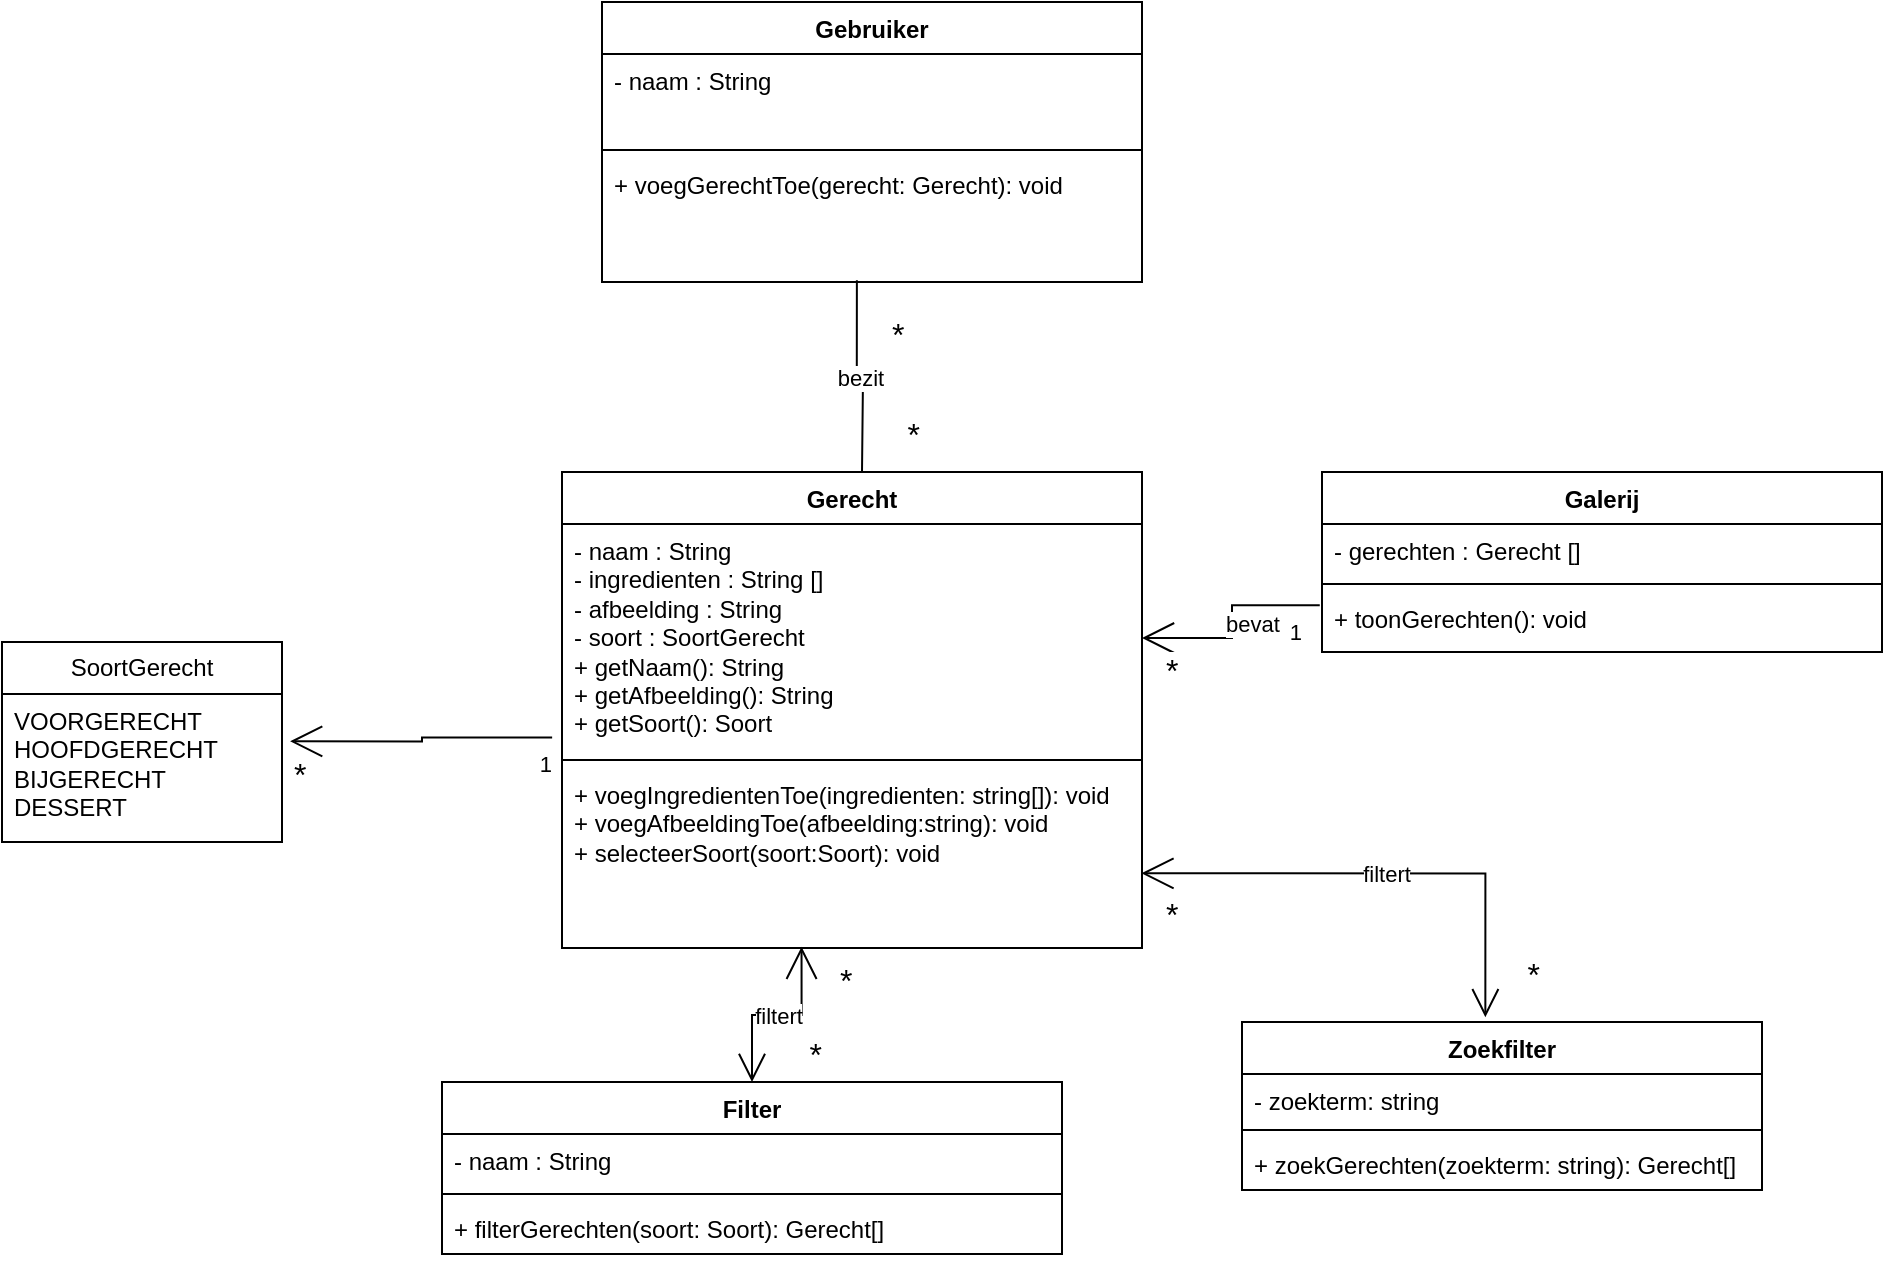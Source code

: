 <mxfile version="24.2.5" type="github">
  <diagram name="Page-1" id="zGRDSkvSyPyk1XcWt85u">
    <mxGraphModel dx="2163" dy="618" grid="1" gridSize="10" guides="1" tooltips="1" connect="1" arrows="1" fold="1" page="1" pageScale="1" pageWidth="827" pageHeight="1169" math="0" shadow="0">
      <root>
        <mxCell id="0" />
        <mxCell id="1" parent="0" />
        <mxCell id="6Em6FgkJUio4V_5BVNig-5" value="Gerecht" style="swimlane;fontStyle=1;align=center;verticalAlign=top;childLayout=stackLayout;horizontal=1;startSize=26;horizontalStack=0;resizeParent=1;resizeParentMax=0;resizeLast=0;collapsible=1;marginBottom=0;whiteSpace=wrap;html=1;" parent="1" vertex="1">
          <mxGeometry x="150" y="365" width="290" height="238" as="geometry" />
        </mxCell>
        <mxCell id="6Em6FgkJUio4V_5BVNig-6" value="&lt;div&gt;- naam : String&lt;/div&gt;&lt;div&gt;- ingredienten : String []&lt;/div&gt;&lt;div&gt;- afbeelding : String&lt;/div&gt;&lt;div&gt;- soort : SoortGerecht&lt;/div&gt;&lt;div&gt;&lt;div&gt;+ getNaam(): String&amp;nbsp; &amp;nbsp; &amp;nbsp; &amp;nbsp; &amp;nbsp; &amp;nbsp; &amp;nbsp; &amp;nbsp; &amp;nbsp; &amp;nbsp; &amp;nbsp; &amp;nbsp; &amp;nbsp;&amp;nbsp;&lt;/div&gt;&lt;div&gt;+ getAfbeelding(): String&amp;nbsp; &amp;nbsp; &amp;nbsp; &amp;nbsp; &amp;nbsp; &amp;nbsp; &amp;nbsp; &amp;nbsp; &amp;nbsp;&amp;nbsp;&lt;/div&gt;&lt;div&gt;+ getSoort(): Soort&amp;nbsp; &amp;nbsp;&lt;/div&gt;&lt;/div&gt;" style="text;strokeColor=none;fillColor=none;align=left;verticalAlign=top;spacingLeft=4;spacingRight=4;overflow=hidden;rotatable=0;points=[[0,0.5],[1,0.5]];portConstraint=eastwest;whiteSpace=wrap;html=1;" parent="6Em6FgkJUio4V_5BVNig-5" vertex="1">
          <mxGeometry y="26" width="290" height="114" as="geometry" />
        </mxCell>
        <mxCell id="6Em6FgkJUio4V_5BVNig-7" value="" style="line;strokeWidth=1;fillColor=none;align=left;verticalAlign=middle;spacingTop=-1;spacingLeft=3;spacingRight=3;rotatable=0;labelPosition=right;points=[];portConstraint=eastwest;strokeColor=inherit;" parent="6Em6FgkJUio4V_5BVNig-5" vertex="1">
          <mxGeometry y="140" width="290" height="8" as="geometry" />
        </mxCell>
        <mxCell id="6Em6FgkJUio4V_5BVNig-8" value="&lt;div&gt;+ voegIngredientenToe(ingredienten: string[]): void&amp;nbsp;&lt;/div&gt;&lt;div&gt;+ voegAfbeeldingToe(afbeelding:string): void&amp;nbsp;&lt;/div&gt;&lt;div&gt;+ selecteerSoort(soort:Soort): void&amp;nbsp; &amp;nbsp;&lt;/div&gt;" style="text;strokeColor=none;fillColor=none;align=left;verticalAlign=top;spacingLeft=4;spacingRight=4;overflow=hidden;rotatable=0;points=[[0,0.5],[1,0.5]];portConstraint=eastwest;whiteSpace=wrap;html=1;" parent="6Em6FgkJUio4V_5BVNig-5" vertex="1">
          <mxGeometry y="148" width="290" height="90" as="geometry" />
        </mxCell>
        <mxCell id="6Em6FgkJUio4V_5BVNig-9" value="Galerij" style="swimlane;fontStyle=1;align=center;verticalAlign=top;childLayout=stackLayout;horizontal=1;startSize=26;horizontalStack=0;resizeParent=1;resizeParentMax=0;resizeLast=0;collapsible=1;marginBottom=0;whiteSpace=wrap;html=1;" parent="1" vertex="1">
          <mxGeometry x="530" y="365" width="280" height="90" as="geometry" />
        </mxCell>
        <mxCell id="6Em6FgkJUio4V_5BVNig-10" value="- gerechten : Gerecht []" style="text;strokeColor=none;fillColor=none;align=left;verticalAlign=top;spacingLeft=4;spacingRight=4;overflow=hidden;rotatable=0;points=[[0,0.5],[1,0.5]];portConstraint=eastwest;whiteSpace=wrap;html=1;" parent="6Em6FgkJUio4V_5BVNig-9" vertex="1">
          <mxGeometry y="26" width="280" height="26" as="geometry" />
        </mxCell>
        <mxCell id="6Em6FgkJUio4V_5BVNig-11" value="" style="line;strokeWidth=1;fillColor=none;align=left;verticalAlign=middle;spacingTop=-1;spacingLeft=3;spacingRight=3;rotatable=0;labelPosition=right;points=[];portConstraint=eastwest;strokeColor=inherit;" parent="6Em6FgkJUio4V_5BVNig-9" vertex="1">
          <mxGeometry y="52" width="280" height="8" as="geometry" />
        </mxCell>
        <mxCell id="6Em6FgkJUio4V_5BVNig-12" value="+ toonGerechten(): void&amp;nbsp;" style="text;strokeColor=none;fillColor=none;align=left;verticalAlign=top;spacingLeft=4;spacingRight=4;overflow=hidden;rotatable=0;points=[[0,0.5],[1,0.5]];portConstraint=eastwest;whiteSpace=wrap;html=1;" parent="6Em6FgkJUio4V_5BVNig-9" vertex="1">
          <mxGeometry y="60" width="280" height="30" as="geometry" />
        </mxCell>
        <mxCell id="6Em6FgkJUio4V_5BVNig-17" value="SoortGerecht" style="swimlane;fontStyle=0;childLayout=stackLayout;horizontal=1;startSize=26;fillColor=none;horizontalStack=0;resizeParent=1;resizeParentMax=0;resizeLast=0;collapsible=1;marginBottom=0;whiteSpace=wrap;html=1;" parent="1" vertex="1">
          <mxGeometry x="-130" y="450" width="140" height="100" as="geometry" />
        </mxCell>
        <mxCell id="6Em6FgkJUio4V_5BVNig-18" value="VOORGERECHT&lt;div&gt;HOOFDGERECHT&lt;/div&gt;&lt;div&gt;BIJGERECHT&lt;/div&gt;&lt;div&gt;DESSERT&lt;/div&gt;" style="text;strokeColor=none;fillColor=none;align=left;verticalAlign=top;spacingLeft=4;spacingRight=4;overflow=hidden;rotatable=0;points=[[0,0.5],[1,0.5]];portConstraint=eastwest;whiteSpace=wrap;html=1;" parent="6Em6FgkJUio4V_5BVNig-17" vertex="1">
          <mxGeometry y="26" width="140" height="74" as="geometry" />
        </mxCell>
        <mxCell id="6Em6FgkJUio4V_5BVNig-21" value="Filter" style="swimlane;fontStyle=1;align=center;verticalAlign=top;childLayout=stackLayout;horizontal=1;startSize=26;horizontalStack=0;resizeParent=1;resizeParentMax=0;resizeLast=0;collapsible=1;marginBottom=0;whiteSpace=wrap;html=1;" parent="1" vertex="1">
          <mxGeometry x="90" y="670" width="310" height="86" as="geometry" />
        </mxCell>
        <mxCell id="6Em6FgkJUio4V_5BVNig-22" value="- naam : String&amp;nbsp;" style="text;strokeColor=none;fillColor=none;align=left;verticalAlign=top;spacingLeft=4;spacingRight=4;overflow=hidden;rotatable=0;points=[[0,0.5],[1,0.5]];portConstraint=eastwest;whiteSpace=wrap;html=1;" parent="6Em6FgkJUio4V_5BVNig-21" vertex="1">
          <mxGeometry y="26" width="310" height="26" as="geometry" />
        </mxCell>
        <mxCell id="6Em6FgkJUio4V_5BVNig-23" value="" style="line;strokeWidth=1;fillColor=none;align=left;verticalAlign=middle;spacingTop=-1;spacingLeft=3;spacingRight=3;rotatable=0;labelPosition=right;points=[];portConstraint=eastwest;strokeColor=inherit;" parent="6Em6FgkJUio4V_5BVNig-21" vertex="1">
          <mxGeometry y="52" width="310" height="8" as="geometry" />
        </mxCell>
        <mxCell id="6Em6FgkJUio4V_5BVNig-24" value="+ filterGerechten(soort: Soort): Gerecht[]" style="text;strokeColor=none;fillColor=none;align=left;verticalAlign=top;spacingLeft=4;spacingRight=4;overflow=hidden;rotatable=0;points=[[0,0.5],[1,0.5]];portConstraint=eastwest;whiteSpace=wrap;html=1;" parent="6Em6FgkJUio4V_5BVNig-21" vertex="1">
          <mxGeometry y="60" width="310" height="26" as="geometry" />
        </mxCell>
        <mxCell id="6Em6FgkJUio4V_5BVNig-1" value="Gebruiker" style="swimlane;fontStyle=1;align=center;verticalAlign=top;childLayout=stackLayout;horizontal=1;startSize=26;horizontalStack=0;resizeParent=1;resizeParentMax=0;resizeLast=0;collapsible=1;marginBottom=0;whiteSpace=wrap;html=1;" parent="1" vertex="1">
          <mxGeometry x="170" y="130" width="270" height="140" as="geometry" />
        </mxCell>
        <mxCell id="6Em6FgkJUio4V_5BVNig-2" value="&lt;div&gt;- naam : String&lt;/div&gt;" style="text;strokeColor=none;fillColor=none;align=left;verticalAlign=top;spacingLeft=4;spacingRight=4;overflow=hidden;rotatable=0;points=[[0,0.5],[1,0.5]];portConstraint=eastwest;whiteSpace=wrap;html=1;" parent="6Em6FgkJUio4V_5BVNig-1" vertex="1">
          <mxGeometry y="26" width="270" height="44" as="geometry" />
        </mxCell>
        <mxCell id="6Em6FgkJUio4V_5BVNig-3" value="" style="line;strokeWidth=1;fillColor=none;align=left;verticalAlign=middle;spacingTop=-1;spacingLeft=3;spacingRight=3;rotatable=0;labelPosition=right;points=[];portConstraint=eastwest;strokeColor=inherit;" parent="6Em6FgkJUio4V_5BVNig-1" vertex="1">
          <mxGeometry y="70" width="270" height="8" as="geometry" />
        </mxCell>
        <mxCell id="6Em6FgkJUio4V_5BVNig-4" value="&lt;div&gt;&lt;span style=&quot;background-color: initial;&quot;&gt;+ voegGerechtToe(gerecht: Gerecht): void&lt;/span&gt;&lt;/div&gt;" style="text;strokeColor=none;fillColor=none;align=left;verticalAlign=top;spacingLeft=4;spacingRight=4;overflow=hidden;rotatable=0;points=[[0,0.5],[1,0.5]];portConstraint=eastwest;whiteSpace=wrap;html=1;" parent="6Em6FgkJUio4V_5BVNig-1" vertex="1">
          <mxGeometry y="78" width="270" height="62" as="geometry" />
        </mxCell>
        <mxCell id="6Em6FgkJUio4V_5BVNig-37" value="bezit" style="endArrow=none;html=1;endSize=12;startArrow=none;startSize=14;startFill=0;edgeStyle=orthogonalEdgeStyle;rounded=0;exitX=0.472;exitY=0.986;exitDx=0;exitDy=0;exitPerimeter=0;endFill=0;" parent="1" source="6Em6FgkJUio4V_5BVNig-4" edge="1">
          <mxGeometry x="-0.001" relative="1" as="geometry">
            <mxPoint x="190" y="200" as="sourcePoint" />
            <mxPoint x="300" y="365" as="targetPoint" />
            <mxPoint as="offset" />
          </mxGeometry>
        </mxCell>
        <mxCell id="6Em6FgkJUio4V_5BVNig-38" value="&lt;font style=&quot;font-size: 16px;&quot;&gt;*&lt;/font&gt;" style="edgeLabel;resizable=0;html=1;align=left;verticalAlign=top;" parent="6Em6FgkJUio4V_5BVNig-37" connectable="0" vertex="1">
          <mxGeometry x="-1" relative="1" as="geometry">
            <mxPoint x="16" y="11" as="offset" />
          </mxGeometry>
        </mxCell>
        <mxCell id="6Em6FgkJUio4V_5BVNig-39" value="&lt;font style=&quot;font-size: 16px;&quot;&gt;*&lt;/font&gt;" style="edgeLabel;resizable=0;html=1;align=right;verticalAlign=top;" parent="6Em6FgkJUio4V_5BVNig-37" connectable="0" vertex="1">
          <mxGeometry x="1" relative="1" as="geometry">
            <mxPoint x="30" y="-35" as="offset" />
          </mxGeometry>
        </mxCell>
        <mxCell id="6Em6FgkJUio4V_5BVNig-42" value="bevat" style="endArrow=none;html=1;endSize=12;startArrow=open;startSize=14;startFill=0;edgeStyle=orthogonalEdgeStyle;rounded=0;entryX=-0.004;entryY=0.22;entryDx=0;entryDy=0;entryPerimeter=0;endFill=0;" parent="1" source="6Em6FgkJUio4V_5BVNig-6" target="6Em6FgkJUio4V_5BVNig-12" edge="1">
          <mxGeometry y="-10" relative="1" as="geometry">
            <mxPoint x="320" y="530" as="sourcePoint" />
            <mxPoint x="440" y="530" as="targetPoint" />
            <mxPoint as="offset" />
          </mxGeometry>
        </mxCell>
        <mxCell id="6Em6FgkJUio4V_5BVNig-43" value="&lt;font style=&quot;font-size: 16px;&quot;&gt;*&lt;/font&gt;" style="edgeLabel;resizable=0;html=1;align=left;verticalAlign=top;" parent="6Em6FgkJUio4V_5BVNig-42" connectable="0" vertex="1">
          <mxGeometry x="-1" relative="1" as="geometry">
            <mxPoint x="10" as="offset" />
          </mxGeometry>
        </mxCell>
        <mxCell id="6Em6FgkJUio4V_5BVNig-44" value="1" style="edgeLabel;resizable=0;html=1;align=right;verticalAlign=top;" parent="6Em6FgkJUio4V_5BVNig-42" connectable="0" vertex="1">
          <mxGeometry x="1" relative="1" as="geometry">
            <mxPoint x="-9" as="offset" />
          </mxGeometry>
        </mxCell>
        <mxCell id="6Em6FgkJUio4V_5BVNig-51" value="" style="endArrow=none;html=1;endSize=12;startArrow=open;startSize=14;startFill=0;edgeStyle=orthogonalEdgeStyle;rounded=0;exitX=1.029;exitY=0.32;exitDx=0;exitDy=0;exitPerimeter=0;entryX=-0.017;entryY=0.936;entryDx=0;entryDy=0;entryPerimeter=0;endFill=0;" parent="1" source="6Em6FgkJUio4V_5BVNig-18" target="6Em6FgkJUio4V_5BVNig-6" edge="1">
          <mxGeometry relative="1" as="geometry">
            <mxPoint y="350" as="sourcePoint" />
            <mxPoint x="160" y="350" as="targetPoint" />
          </mxGeometry>
        </mxCell>
        <mxCell id="6Em6FgkJUio4V_5BVNig-52" value="&lt;font style=&quot;font-size: 16px;&quot;&gt;*&lt;/font&gt;" style="edgeLabel;resizable=0;html=1;align=left;verticalAlign=top;" parent="6Em6FgkJUio4V_5BVNig-51" connectable="0" vertex="1">
          <mxGeometry x="-1" relative="1" as="geometry" />
        </mxCell>
        <mxCell id="6Em6FgkJUio4V_5BVNig-53" value="&lt;font style=&quot;font-size: 11px;&quot;&gt;1&lt;/font&gt;" style="edgeLabel;resizable=0;html=1;align=right;verticalAlign=top;" parent="6Em6FgkJUio4V_5BVNig-51" connectable="0" vertex="1">
          <mxGeometry x="1" relative="1" as="geometry" />
        </mxCell>
        <mxCell id="6Em6FgkJUio4V_5BVNig-54" value="filtert" style="endArrow=open;html=1;endSize=12;startArrow=open;startSize=14;startFill=0;edgeStyle=orthogonalEdgeStyle;rounded=0;exitX=0.413;exitY=0.993;exitDx=0;exitDy=0;exitPerimeter=0;entryX=0.5;entryY=0;entryDx=0;entryDy=0;" parent="1" source="6Em6FgkJUio4V_5BVNig-8" target="6Em6FgkJUio4V_5BVNig-21" edge="1">
          <mxGeometry relative="1" as="geometry">
            <mxPoint x="160" y="650" as="sourcePoint" />
            <mxPoint x="320" y="650" as="targetPoint" />
          </mxGeometry>
        </mxCell>
        <mxCell id="6Em6FgkJUio4V_5BVNig-55" value="&lt;font style=&quot;font-size: 16px;&quot;&gt;*&lt;/font&gt;" style="edgeLabel;resizable=0;html=1;align=left;verticalAlign=top;" parent="6Em6FgkJUio4V_5BVNig-54" connectable="0" vertex="1">
          <mxGeometry x="-1" relative="1" as="geometry">
            <mxPoint x="17" y="1" as="offset" />
          </mxGeometry>
        </mxCell>
        <mxCell id="6Em6FgkJUio4V_5BVNig-56" value="&lt;font style=&quot;font-size: 16px;&quot;&gt;*&lt;/font&gt;" style="edgeLabel;resizable=0;html=1;align=right;verticalAlign=top;" parent="6Em6FgkJUio4V_5BVNig-54" connectable="0" vertex="1">
          <mxGeometry x="1" relative="1" as="geometry">
            <mxPoint x="35" y="-30" as="offset" />
          </mxGeometry>
        </mxCell>
        <mxCell id="9ZyWVn4qDfOP7rKvgHaE-1" value="Zoekfilter" style="swimlane;fontStyle=1;align=center;verticalAlign=top;childLayout=stackLayout;horizontal=1;startSize=26;horizontalStack=0;resizeParent=1;resizeParentMax=0;resizeLast=0;collapsible=1;marginBottom=0;whiteSpace=wrap;html=1;" vertex="1" parent="1">
          <mxGeometry x="490" y="640" width="260" height="84" as="geometry" />
        </mxCell>
        <mxCell id="9ZyWVn4qDfOP7rKvgHaE-2" value="- zoekterm: string&amp;nbsp; &amp;nbsp; &amp;nbsp;" style="text;strokeColor=none;fillColor=none;align=left;verticalAlign=top;spacingLeft=4;spacingRight=4;overflow=hidden;rotatable=0;points=[[0,0.5],[1,0.5]];portConstraint=eastwest;whiteSpace=wrap;html=1;" vertex="1" parent="9ZyWVn4qDfOP7rKvgHaE-1">
          <mxGeometry y="26" width="260" height="24" as="geometry" />
        </mxCell>
        <mxCell id="9ZyWVn4qDfOP7rKvgHaE-3" value="" style="line;strokeWidth=1;fillColor=none;align=left;verticalAlign=middle;spacingTop=-1;spacingLeft=3;spacingRight=3;rotatable=0;labelPosition=right;points=[];portConstraint=eastwest;strokeColor=inherit;" vertex="1" parent="9ZyWVn4qDfOP7rKvgHaE-1">
          <mxGeometry y="50" width="260" height="8" as="geometry" />
        </mxCell>
        <mxCell id="9ZyWVn4qDfOP7rKvgHaE-4" value="+ zoekGerechten(zoekterm: string): Gerecht[]" style="text;strokeColor=none;fillColor=none;align=left;verticalAlign=top;spacingLeft=4;spacingRight=4;overflow=hidden;rotatable=0;points=[[0,0.5],[1,0.5]];portConstraint=eastwest;whiteSpace=wrap;html=1;" vertex="1" parent="9ZyWVn4qDfOP7rKvgHaE-1">
          <mxGeometry y="58" width="260" height="26" as="geometry" />
        </mxCell>
        <mxCell id="9ZyWVn4qDfOP7rKvgHaE-5" value="filtert" style="endArrow=open;html=1;endSize=12;startArrow=open;startSize=14;startFill=0;edgeStyle=orthogonalEdgeStyle;rounded=0;entryX=0.468;entryY=-0.028;entryDx=0;entryDy=0;entryPerimeter=0;exitX=0.999;exitY=0.585;exitDx=0;exitDy=0;exitPerimeter=0;" edge="1" parent="1" source="6Em6FgkJUio4V_5BVNig-8" target="9ZyWVn4qDfOP7rKvgHaE-1">
          <mxGeometry relative="1" as="geometry">
            <mxPoint x="414" y="640" as="sourcePoint" />
            <mxPoint x="574" y="640" as="targetPoint" />
          </mxGeometry>
        </mxCell>
        <mxCell id="9ZyWVn4qDfOP7rKvgHaE-6" value="&lt;font style=&quot;font-size: 16px;&quot;&gt;*&lt;/font&gt;" style="edgeLabel;resizable=0;html=1;align=left;verticalAlign=top;" connectable="0" vertex="1" parent="9ZyWVn4qDfOP7rKvgHaE-5">
          <mxGeometry x="-1" relative="1" as="geometry">
            <mxPoint x="10" y="4" as="offset" />
          </mxGeometry>
        </mxCell>
        <mxCell id="9ZyWVn4qDfOP7rKvgHaE-7" value="&lt;font style=&quot;font-size: 16px;&quot;&gt;*&lt;/font&gt;" style="edgeLabel;resizable=0;html=1;align=right;verticalAlign=top;" connectable="0" vertex="1" parent="9ZyWVn4qDfOP7rKvgHaE-5">
          <mxGeometry x="1" relative="1" as="geometry">
            <mxPoint x="28" y="-38" as="offset" />
          </mxGeometry>
        </mxCell>
      </root>
    </mxGraphModel>
  </diagram>
</mxfile>
